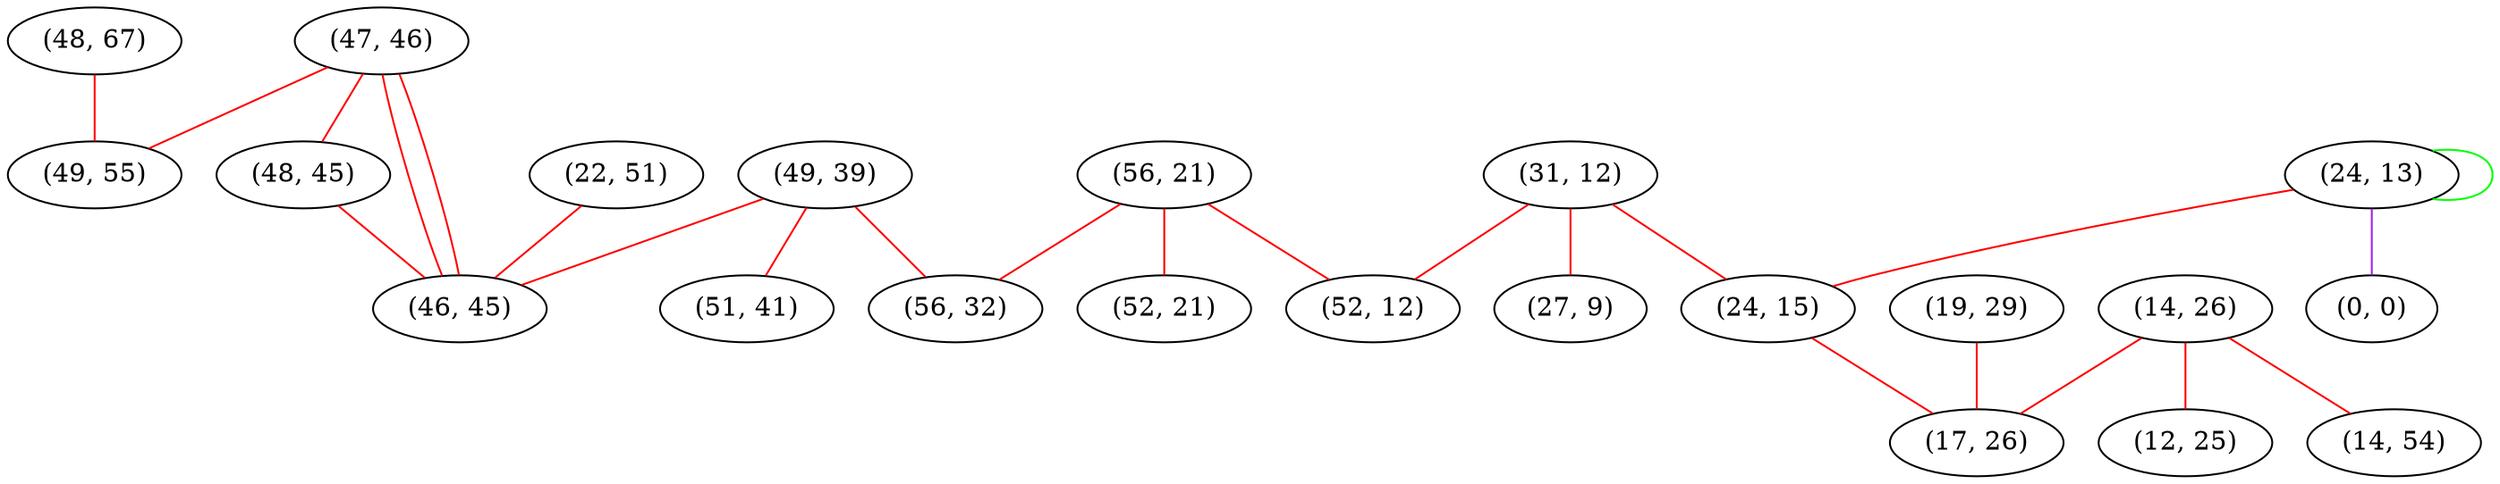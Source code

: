 graph "" {
"(48, 67)";
"(14, 26)";
"(24, 13)";
"(47, 46)";
"(56, 21)";
"(31, 12)";
"(27, 9)";
"(19, 29)";
"(0, 0)";
"(22, 51)";
"(48, 45)";
"(52, 12)";
"(49, 39)";
"(52, 21)";
"(12, 25)";
"(24, 15)";
"(46, 45)";
"(56, 32)";
"(51, 41)";
"(49, 55)";
"(17, 26)";
"(14, 54)";
"(48, 67)" -- "(49, 55)"  [color=red, key=0, weight=1];
"(14, 26)" -- "(17, 26)"  [color=red, key=0, weight=1];
"(14, 26)" -- "(12, 25)"  [color=red, key=0, weight=1];
"(14, 26)" -- "(14, 54)"  [color=red, key=0, weight=1];
"(24, 13)" -- "(0, 0)"  [color=purple, key=0, weight=4];
"(24, 13)" -- "(24, 13)"  [color=green, key=0, weight=2];
"(24, 13)" -- "(24, 15)"  [color=red, key=0, weight=1];
"(47, 46)" -- "(48, 45)"  [color=red, key=0, weight=1];
"(47, 46)" -- "(46, 45)"  [color=red, key=0, weight=1];
"(47, 46)" -- "(46, 45)"  [color=red, key=1, weight=1];
"(47, 46)" -- "(49, 55)"  [color=red, key=0, weight=1];
"(56, 21)" -- "(52, 21)"  [color=red, key=0, weight=1];
"(56, 21)" -- "(56, 32)"  [color=red, key=0, weight=1];
"(56, 21)" -- "(52, 12)"  [color=red, key=0, weight=1];
"(31, 12)" -- "(27, 9)"  [color=red, key=0, weight=1];
"(31, 12)" -- "(52, 12)"  [color=red, key=0, weight=1];
"(31, 12)" -- "(24, 15)"  [color=red, key=0, weight=1];
"(19, 29)" -- "(17, 26)"  [color=red, key=0, weight=1];
"(22, 51)" -- "(46, 45)"  [color=red, key=0, weight=1];
"(48, 45)" -- "(46, 45)"  [color=red, key=0, weight=1];
"(49, 39)" -- "(56, 32)"  [color=red, key=0, weight=1];
"(49, 39)" -- "(51, 41)"  [color=red, key=0, weight=1];
"(49, 39)" -- "(46, 45)"  [color=red, key=0, weight=1];
"(24, 15)" -- "(17, 26)"  [color=red, key=0, weight=1];
}
